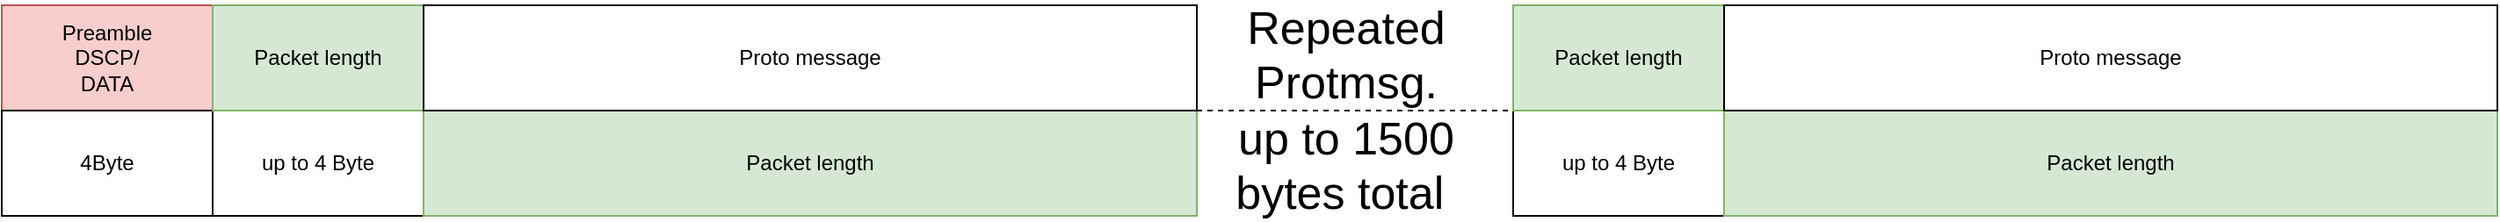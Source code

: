 <mxfile version="12.9.3" type="device"><diagram name="Page-1" id="9361dd3d-8414-5efd-6122-117bd74ce7a7"><mxGraphModel dx="2426" dy="901" grid="1" gridSize="10" guides="1" tooltips="1" connect="1" arrows="1" fold="1" page="0" pageScale="1.5" pageWidth="826" pageHeight="1169" background="#ffffff" math="0" shadow="0"><root><mxCell id="0"/><mxCell id="1" parent="0"/><mxCell id="fDqHnYuJNGUBFOClHguU-90" value="Preamble&lt;br&gt;DSCP/&lt;br&gt;DATA" style="rounded=0;whiteSpace=wrap;html=1;labelBackgroundColor=none;fillColor=#f8cecc;strokeColor=#b85450;" vertex="1" parent="1"><mxGeometry x="320" y="500" width="120" height="60" as="geometry"/></mxCell><mxCell id="fDqHnYuJNGUBFOClHguU-91" value="4Byte" style="rounded=0;whiteSpace=wrap;html=1;labelBackgroundColor=none;" vertex="1" parent="1"><mxGeometry x="320" y="560" width="120" height="60" as="geometry"/></mxCell><mxCell id="fDqHnYuJNGUBFOClHguU-92" value="up to 4 Byte" style="rounded=0;whiteSpace=wrap;html=1;labelBackgroundColor=none;" vertex="1" parent="1"><mxGeometry x="440" y="560" width="120" height="60" as="geometry"/></mxCell><mxCell id="fDqHnYuJNGUBFOClHguU-94" value="Packet length" style="rounded=0;whiteSpace=wrap;html=1;labelBackgroundColor=none;fillColor=#d5e8d4;strokeColor=#82b366;" vertex="1" parent="1"><mxGeometry x="440" y="500" width="120" height="60" as="geometry"/></mxCell><mxCell id="fDqHnYuJNGUBFOClHguU-95" value="Packet length" style="rounded=0;whiteSpace=wrap;html=1;labelBackgroundColor=none;fillColor=#d5e8d4;strokeColor=#82b366;" vertex="1" parent="1"><mxGeometry x="560" y="560" width="440" height="60" as="geometry"/></mxCell><mxCell id="fDqHnYuJNGUBFOClHguU-96" value="Proto message" style="rounded=0;whiteSpace=wrap;html=1;labelBackgroundColor=none;" vertex="1" parent="1"><mxGeometry x="560" y="500" width="440" height="60" as="geometry"/></mxCell><mxCell id="fDqHnYuJNGUBFOClHguU-97" value="up to 4 Byte" style="rounded=0;whiteSpace=wrap;html=1;labelBackgroundColor=none;" vertex="1" parent="1"><mxGeometry x="1180" y="560" width="120" height="60" as="geometry"/></mxCell><mxCell id="fDqHnYuJNGUBFOClHguU-98" value="Packet length" style="rounded=0;whiteSpace=wrap;html=1;labelBackgroundColor=none;fillColor=#d5e8d4;strokeColor=#82b366;" vertex="1" parent="1"><mxGeometry x="1180" y="500" width="120" height="60" as="geometry"/></mxCell><mxCell id="fDqHnYuJNGUBFOClHguU-99" value="Packet length" style="rounded=0;whiteSpace=wrap;html=1;labelBackgroundColor=none;fillColor=#d5e8d4;strokeColor=#82b366;" vertex="1" parent="1"><mxGeometry x="1300" y="560" width="440" height="60" as="geometry"/></mxCell><mxCell id="fDqHnYuJNGUBFOClHguU-100" value="Proto message" style="rounded=0;whiteSpace=wrap;html=1;labelBackgroundColor=none;" vertex="1" parent="1"><mxGeometry x="1300" y="500" width="440" height="60" as="geometry"/></mxCell><mxCell id="fDqHnYuJNGUBFOClHguU-101" value="" style="endArrow=none;dashed=1;html=1;exitX=1;exitY=1;exitDx=0;exitDy=0;entryX=0;entryY=0;entryDx=0;entryDy=0;" edge="1" parent="1" source="fDqHnYuJNGUBFOClHguU-96" target="fDqHnYuJNGUBFOClHguU-97"><mxGeometry width="50" height="50" relative="1" as="geometry"><mxPoint x="1130" y="460" as="sourcePoint"/><mxPoint x="1180" y="410" as="targetPoint"/><Array as="points"/></mxGeometry></mxCell><mxCell id="fDqHnYuJNGUBFOClHguU-103" value="&lt;font style=&quot;font-size: 26px&quot;&gt;Repeated Protmsg.&lt;br&gt;up to 1500 bytes total&amp;nbsp;&lt;/font&gt;" style="text;html=1;strokeColor=none;fillColor=none;align=center;verticalAlign=middle;whiteSpace=wrap;rounded=0;labelBackgroundColor=none;" vertex="1" parent="1"><mxGeometry x="1010" y="520" width="150" height="80" as="geometry"/></mxCell></root></mxGraphModel></diagram></mxfile>